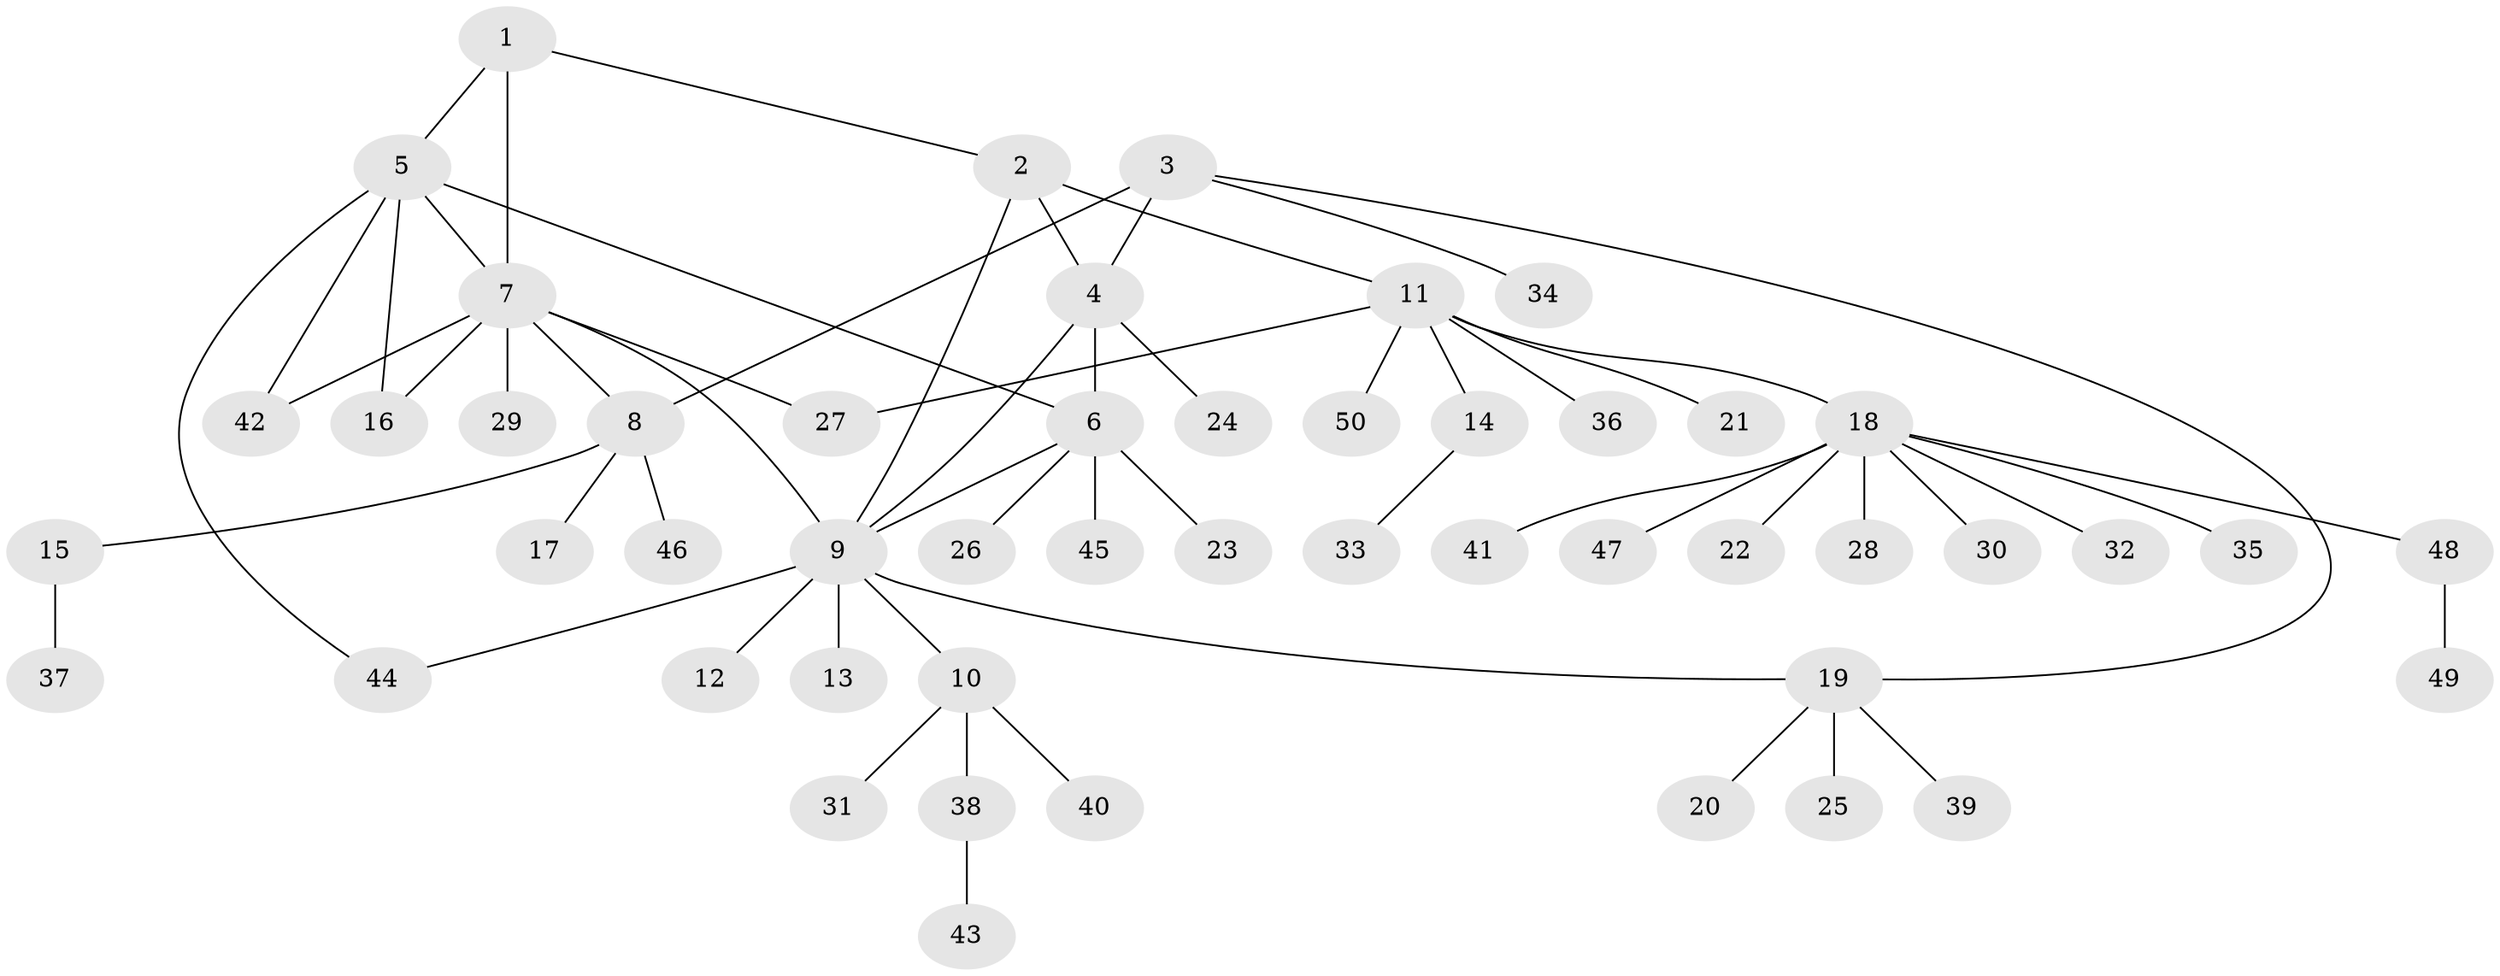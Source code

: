 // coarse degree distribution, {4: 0.11428571428571428, 3: 0.05714285714285714, 7: 0.02857142857142857, 5: 0.02857142857142857, 8: 0.05714285714285714, 6: 0.02857142857142857, 1: 0.5714285714285714, 2: 0.11428571428571428}
// Generated by graph-tools (version 1.1) at 2025/52/03/04/25 22:52:27]
// undirected, 50 vertices, 60 edges
graph export_dot {
  node [color=gray90,style=filled];
  1;
  2;
  3;
  4;
  5;
  6;
  7;
  8;
  9;
  10;
  11;
  12;
  13;
  14;
  15;
  16;
  17;
  18;
  19;
  20;
  21;
  22;
  23;
  24;
  25;
  26;
  27;
  28;
  29;
  30;
  31;
  32;
  33;
  34;
  35;
  36;
  37;
  38;
  39;
  40;
  41;
  42;
  43;
  44;
  45;
  46;
  47;
  48;
  49;
  50;
  1 -- 2;
  1 -- 5;
  1 -- 7;
  2 -- 4;
  2 -- 9;
  2 -- 11;
  3 -- 4;
  3 -- 8;
  3 -- 19;
  3 -- 34;
  4 -- 6;
  4 -- 9;
  4 -- 24;
  5 -- 6;
  5 -- 7;
  5 -- 16;
  5 -- 42;
  5 -- 44;
  6 -- 9;
  6 -- 23;
  6 -- 26;
  6 -- 45;
  7 -- 8;
  7 -- 9;
  7 -- 16;
  7 -- 27;
  7 -- 29;
  7 -- 42;
  8 -- 15;
  8 -- 17;
  8 -- 46;
  9 -- 10;
  9 -- 12;
  9 -- 13;
  9 -- 19;
  9 -- 44;
  10 -- 31;
  10 -- 38;
  10 -- 40;
  11 -- 14;
  11 -- 18;
  11 -- 21;
  11 -- 27;
  11 -- 36;
  11 -- 50;
  14 -- 33;
  15 -- 37;
  18 -- 22;
  18 -- 28;
  18 -- 30;
  18 -- 32;
  18 -- 35;
  18 -- 41;
  18 -- 47;
  18 -- 48;
  19 -- 20;
  19 -- 25;
  19 -- 39;
  38 -- 43;
  48 -- 49;
}
